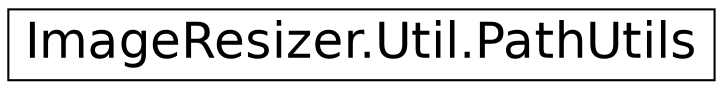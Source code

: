 digraph "Graphical Class Hierarchy"
{
  edge [fontname="Helvetica",fontsize="24",labelfontname="Helvetica",labelfontsize="24"];
  node [fontname="Helvetica",fontsize="24",shape=record];
  rankdir="LR";
  Node1 [label="ImageResizer.Util.PathUtils",height=0.2,width=0.4,color="black", fillcolor="white", style="filled",URL="$class_image_resizer_1_1_util_1_1_path_utils.html",tooltip="A set of utility methods for manipulating virtual paths "];
}
